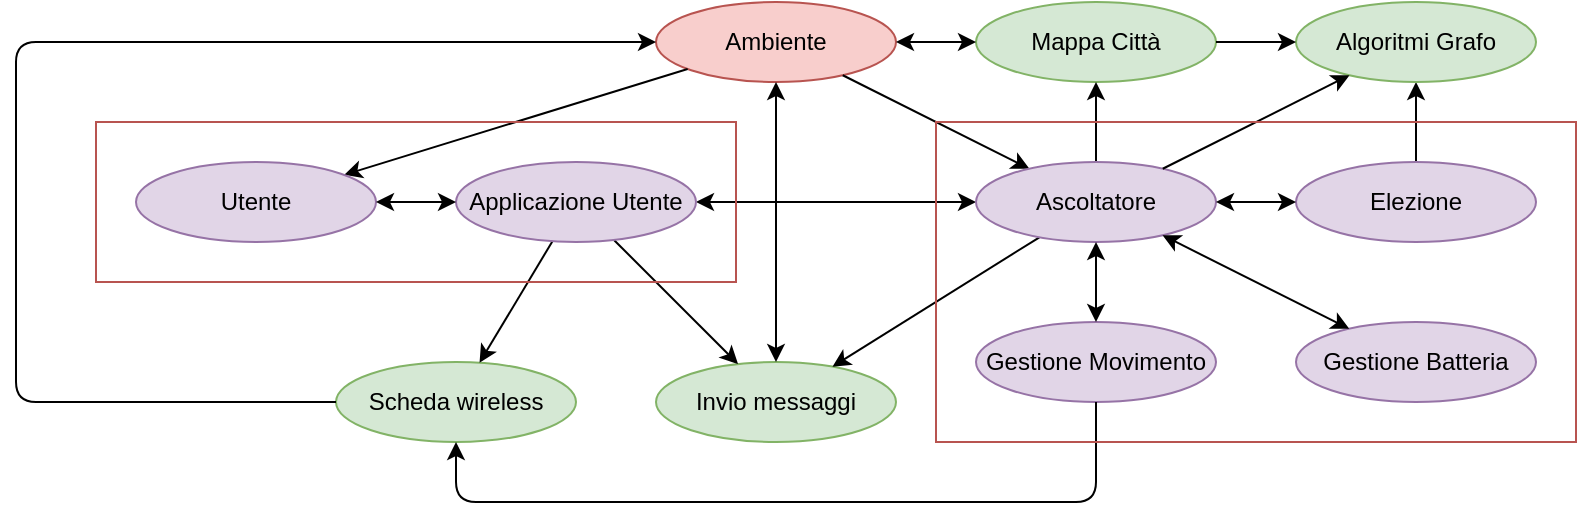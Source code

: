 <mxfile version="12.9.3" type="device"><diagram id="NWVEMYjmjm1j7ctC4qZZ" name="Page-1"><mxGraphModel dx="813" dy="470" grid="1" gridSize="10" guides="1" tooltips="1" connect="1" arrows="1" fold="1" page="1" pageScale="1" pageWidth="827" pageHeight="1169" math="0" shadow="0"><root><mxCell id="0"/><mxCell id="1" parent="0"/><mxCell id="a387Plh_RAEj9TJCGliH-109" value="Invio messaggi" style="ellipse;whiteSpace=wrap;html=1;fillColor=#d5e8d4;strokeColor=#82b366;" vertex="1" parent="1"><mxGeometry x="360" y="260" width="120" height="40" as="geometry"/></mxCell><mxCell id="a387Plh_RAEj9TJCGliH-110" value="Scheda wireless" style="ellipse;whiteSpace=wrap;html=1;fillColor=#d5e8d4;strokeColor=#82b366;" vertex="1" parent="1"><mxGeometry x="200" y="260" width="120" height="40" as="geometry"/></mxCell><mxCell id="a387Plh_RAEj9TJCGliH-111" value="Ambiente" style="ellipse;whiteSpace=wrap;html=1;fillColor=#f8cecc;strokeColor=#b85450;" vertex="1" parent="1"><mxGeometry x="360" y="80" width="120" height="40" as="geometry"/></mxCell><mxCell id="a387Plh_RAEj9TJCGliH-112" value="Mappa Città" style="ellipse;whiteSpace=wrap;html=1;fillColor=#d5e8d4;strokeColor=#82b366;" vertex="1" parent="1"><mxGeometry x="520" y="80" width="120" height="40" as="geometry"/></mxCell><mxCell id="a387Plh_RAEj9TJCGliH-113" value="" style="endArrow=classic;html=1;" edge="1" parent="1" source="a387Plh_RAEj9TJCGliH-111" target="a387Plh_RAEj9TJCGliH-129"><mxGeometry width="50" height="50" relative="1" as="geometry"><mxPoint x="-40" y="200" as="sourcePoint"/><mxPoint x="258.411" y="164.636" as="targetPoint"/></mxGeometry></mxCell><mxCell id="a387Plh_RAEj9TJCGliH-114" value="" style="endArrow=classic;html=1;" edge="1" parent="1" source="a387Plh_RAEj9TJCGliH-130" target="a387Plh_RAEj9TJCGliH-110"><mxGeometry width="50" height="50" relative="1" as="geometry"><mxPoint x="238.974" y="198.974" as="sourcePoint"/><mxPoint x="50" y="410" as="targetPoint"/></mxGeometry></mxCell><mxCell id="a387Plh_RAEj9TJCGliH-116" value="" style="endArrow=classic;html=1;" edge="1" parent="1" source="a387Plh_RAEj9TJCGliH-130" target="a387Plh_RAEj9TJCGliH-109"><mxGeometry width="50" height="50" relative="1" as="geometry"><mxPoint x="256.868" y="195.779" as="sourcePoint"/><mxPoint x="250" y="580" as="targetPoint"/></mxGeometry></mxCell><mxCell id="a387Plh_RAEj9TJCGliH-117" value="" style="endArrow=classic;html=1;" edge="1" parent="1" source="a387Plh_RAEj9TJCGliH-127" target="a387Plh_RAEj9TJCGliH-109"><mxGeometry width="50" height="50" relative="1" as="geometry"><mxPoint x="601.026" y="198.974" as="sourcePoint"/><mxPoint x="480" y="440" as="targetPoint"/></mxGeometry></mxCell><mxCell id="a387Plh_RAEj9TJCGliH-118" value="" style="endArrow=classic;html=1;" edge="1" parent="1" source="a387Plh_RAEj9TJCGliH-128" target="a387Plh_RAEj9TJCGliH-121"><mxGeometry width="50" height="50" relative="1" as="geometry"><mxPoint x="780" y="160" as="sourcePoint"/><mxPoint x="540" y="410" as="targetPoint"/></mxGeometry></mxCell><mxCell id="a387Plh_RAEj9TJCGliH-119" value="" style="endArrow=classic;html=1;" edge="1" parent="1" source="a387Plh_RAEj9TJCGliH-111" target="a387Plh_RAEj9TJCGliH-127"><mxGeometry width="50" height="50" relative="1" as="geometry"><mxPoint x="170" y="190" as="sourcePoint"/><mxPoint x="581.589" y="164.636" as="targetPoint"/></mxGeometry></mxCell><mxCell id="a387Plh_RAEj9TJCGliH-120" value="" style="endArrow=classic;html=1;" edge="1" parent="1" source="a387Plh_RAEj9TJCGliH-110" target="a387Plh_RAEj9TJCGliH-111"><mxGeometry width="50" height="50" relative="1" as="geometry"><mxPoint x="220" y="220" as="sourcePoint"/><mxPoint x="270" y="170" as="targetPoint"/><Array as="points"><mxPoint x="40" y="280"/><mxPoint x="40" y="100"/></Array></mxGeometry></mxCell><mxCell id="a387Plh_RAEj9TJCGliH-121" value="Algoritmi Grafo" style="ellipse;whiteSpace=wrap;html=1;fillColor=#d5e8d4;strokeColor=#82b366;" vertex="1" parent="1"><mxGeometry x="680" y="80" width="120" height="40" as="geometry"/></mxCell><mxCell id="a387Plh_RAEj9TJCGliH-122" value="" style="endArrow=classic;html=1;strokeColor=#000000;" edge="1" parent="1" source="a387Plh_RAEj9TJCGliH-127" target="a387Plh_RAEj9TJCGliH-112"><mxGeometry width="50" height="50" relative="1" as="geometry"><mxPoint x="620" y="160" as="sourcePoint"/><mxPoint x="590" y="370" as="targetPoint"/></mxGeometry></mxCell><mxCell id="a387Plh_RAEj9TJCGliH-123" value="" style="endArrow=classic;html=1;strokeColor=#000000;" edge="1" parent="1" source="a387Plh_RAEj9TJCGliH-112" target="a387Plh_RAEj9TJCGliH-121"><mxGeometry width="50" height="50" relative="1" as="geometry"><mxPoint x="490" y="150" as="sourcePoint"/><mxPoint x="540" y="100" as="targetPoint"/></mxGeometry></mxCell><mxCell id="a387Plh_RAEj9TJCGliH-124" value="" style="endArrow=classic;startArrow=classic;html=1;" edge="1" parent="1" source="a387Plh_RAEj9TJCGliH-109" target="a387Plh_RAEj9TJCGliH-111"><mxGeometry width="50" height="50" relative="1" as="geometry"><mxPoint x="430" y="220" as="sourcePoint"/><mxPoint x="480" y="170" as="targetPoint"/></mxGeometry></mxCell><mxCell id="a387Plh_RAEj9TJCGliH-125" value="" style="endArrow=classic;startArrow=classic;html=1;" edge="1" parent="1" source="a387Plh_RAEj9TJCGliH-111" target="a387Plh_RAEj9TJCGliH-112"><mxGeometry width="50" height="50" relative="1" as="geometry"><mxPoint x="520" y="100" as="sourcePoint"/><mxPoint x="570" y="50" as="targetPoint"/></mxGeometry></mxCell><mxCell id="a387Plh_RAEj9TJCGliH-126" value="" style="endArrow=classic;startArrow=classic;html=1;" edge="1" parent="1" source="a387Plh_RAEj9TJCGliH-130" target="a387Plh_RAEj9TJCGliH-127"><mxGeometry width="50" height="50" relative="1" as="geometry"><mxPoint x="280" y="180" as="sourcePoint"/><mxPoint x="560" y="180" as="targetPoint"/></mxGeometry></mxCell><mxCell id="a387Plh_RAEj9TJCGliH-127" value="Ascoltatore" style="ellipse;whiteSpace=wrap;html=1;fillColor=#e1d5e7;strokeColor=#9673a6;" vertex="1" parent="1"><mxGeometry x="520" y="160" width="120" height="40" as="geometry"/></mxCell><mxCell id="a387Plh_RAEj9TJCGliH-128" value="Elezione" style="ellipse;whiteSpace=wrap;html=1;fillColor=#e1d5e7;strokeColor=#9673a6;" vertex="1" parent="1"><mxGeometry x="680" y="160" width="120" height="40" as="geometry"/></mxCell><mxCell id="a387Plh_RAEj9TJCGliH-129" value="Utente" style="ellipse;whiteSpace=wrap;html=1;fillColor=#e1d5e7;strokeColor=#9673a6;" vertex="1" parent="1"><mxGeometry x="100" y="160" width="120" height="40" as="geometry"/></mxCell><mxCell id="a387Plh_RAEj9TJCGliH-130" value="Applicazione Utente" style="ellipse;whiteSpace=wrap;html=1;fillColor=#e1d5e7;strokeColor=#9673a6;" vertex="1" parent="1"><mxGeometry x="260" y="160" width="120" height="40" as="geometry"/></mxCell><mxCell id="a387Plh_RAEj9TJCGliH-131" value="" style="rounded=0;whiteSpace=wrap;html=1;fillColor=none;strokeColor=#b85450;" vertex="1" parent="1"><mxGeometry x="80" y="140" width="320" height="80" as="geometry"/></mxCell><mxCell id="a387Plh_RAEj9TJCGliH-132" value="" style="endArrow=classic;startArrow=classic;html=1;" edge="1" parent="1" source="a387Plh_RAEj9TJCGliH-127" target="a387Plh_RAEj9TJCGliH-128"><mxGeometry width="50" height="50" relative="1" as="geometry"><mxPoint x="610" y="270" as="sourcePoint"/><mxPoint x="660" y="220" as="targetPoint"/></mxGeometry></mxCell><mxCell id="a387Plh_RAEj9TJCGliH-133" value="" style="endArrow=classic;html=1;" edge="1" parent="1" source="a387Plh_RAEj9TJCGliH-127" target="a387Plh_RAEj9TJCGliH-121"><mxGeometry width="50" height="50" relative="1" as="geometry"><mxPoint x="680" y="350" as="sourcePoint"/><mxPoint x="730" y="300" as="targetPoint"/></mxGeometry></mxCell><mxCell id="a387Plh_RAEj9TJCGliH-135" value="" style="endArrow=classic;startArrow=classic;html=1;" edge="1" parent="1" source="a387Plh_RAEj9TJCGliH-129" target="a387Plh_RAEj9TJCGliH-130"><mxGeometry width="50" height="50" relative="1" as="geometry"><mxPoint x="160" y="280" as="sourcePoint"/><mxPoint x="210" y="230" as="targetPoint"/></mxGeometry></mxCell><mxCell id="a387Plh_RAEj9TJCGliH-136" value="Gestione Batteria" style="ellipse;whiteSpace=wrap;html=1;fillColor=#e1d5e7;strokeColor=#9673a6;" vertex="1" parent="1"><mxGeometry x="680" y="240" width="120" height="40" as="geometry"/></mxCell><mxCell id="a387Plh_RAEj9TJCGliH-137" value="Gestione Movimento" style="ellipse;whiteSpace=wrap;html=1;fillColor=#e1d5e7;strokeColor=#9673a6;" vertex="1" parent="1"><mxGeometry x="520" y="240" width="120" height="40" as="geometry"/></mxCell><mxCell id="a387Plh_RAEj9TJCGliH-139" value="" style="endArrow=classic;startArrow=classic;html=1;strokeColor=#000000;" edge="1" parent="1" source="a387Plh_RAEj9TJCGliH-137" target="a387Plh_RAEj9TJCGliH-127"><mxGeometry width="50" height="50" relative="1" as="geometry"><mxPoint x="570" y="370" as="sourcePoint"/><mxPoint x="620" y="320" as="targetPoint"/></mxGeometry></mxCell><mxCell id="a387Plh_RAEj9TJCGliH-140" value="" style="endArrow=classic;startArrow=classic;html=1;strokeColor=#000000;" edge="1" parent="1" source="a387Plh_RAEj9TJCGliH-136" target="a387Plh_RAEj9TJCGliH-127"><mxGeometry width="50" height="50" relative="1" as="geometry"><mxPoint x="670" y="390" as="sourcePoint"/><mxPoint x="720" y="340" as="targetPoint"/></mxGeometry></mxCell><mxCell id="a387Plh_RAEj9TJCGliH-142" value="" style="endArrow=classic;html=1;strokeColor=#000000;" edge="1" parent="1" source="a387Plh_RAEj9TJCGliH-137" target="a387Plh_RAEj9TJCGliH-110"><mxGeometry width="50" height="50" relative="1" as="geometry"><mxPoint x="520" y="380" as="sourcePoint"/><mxPoint x="570" y="330" as="targetPoint"/><Array as="points"><mxPoint x="580" y="330"/><mxPoint x="260" y="330"/></Array></mxGeometry></mxCell><mxCell id="a387Plh_RAEj9TJCGliH-144" value="" style="rounded=0;whiteSpace=wrap;html=1;fillColor=none;strokeColor=#b85450;" vertex="1" parent="1"><mxGeometry x="500" y="140" width="320" height="160" as="geometry"/></mxCell></root></mxGraphModel></diagram></mxfile>